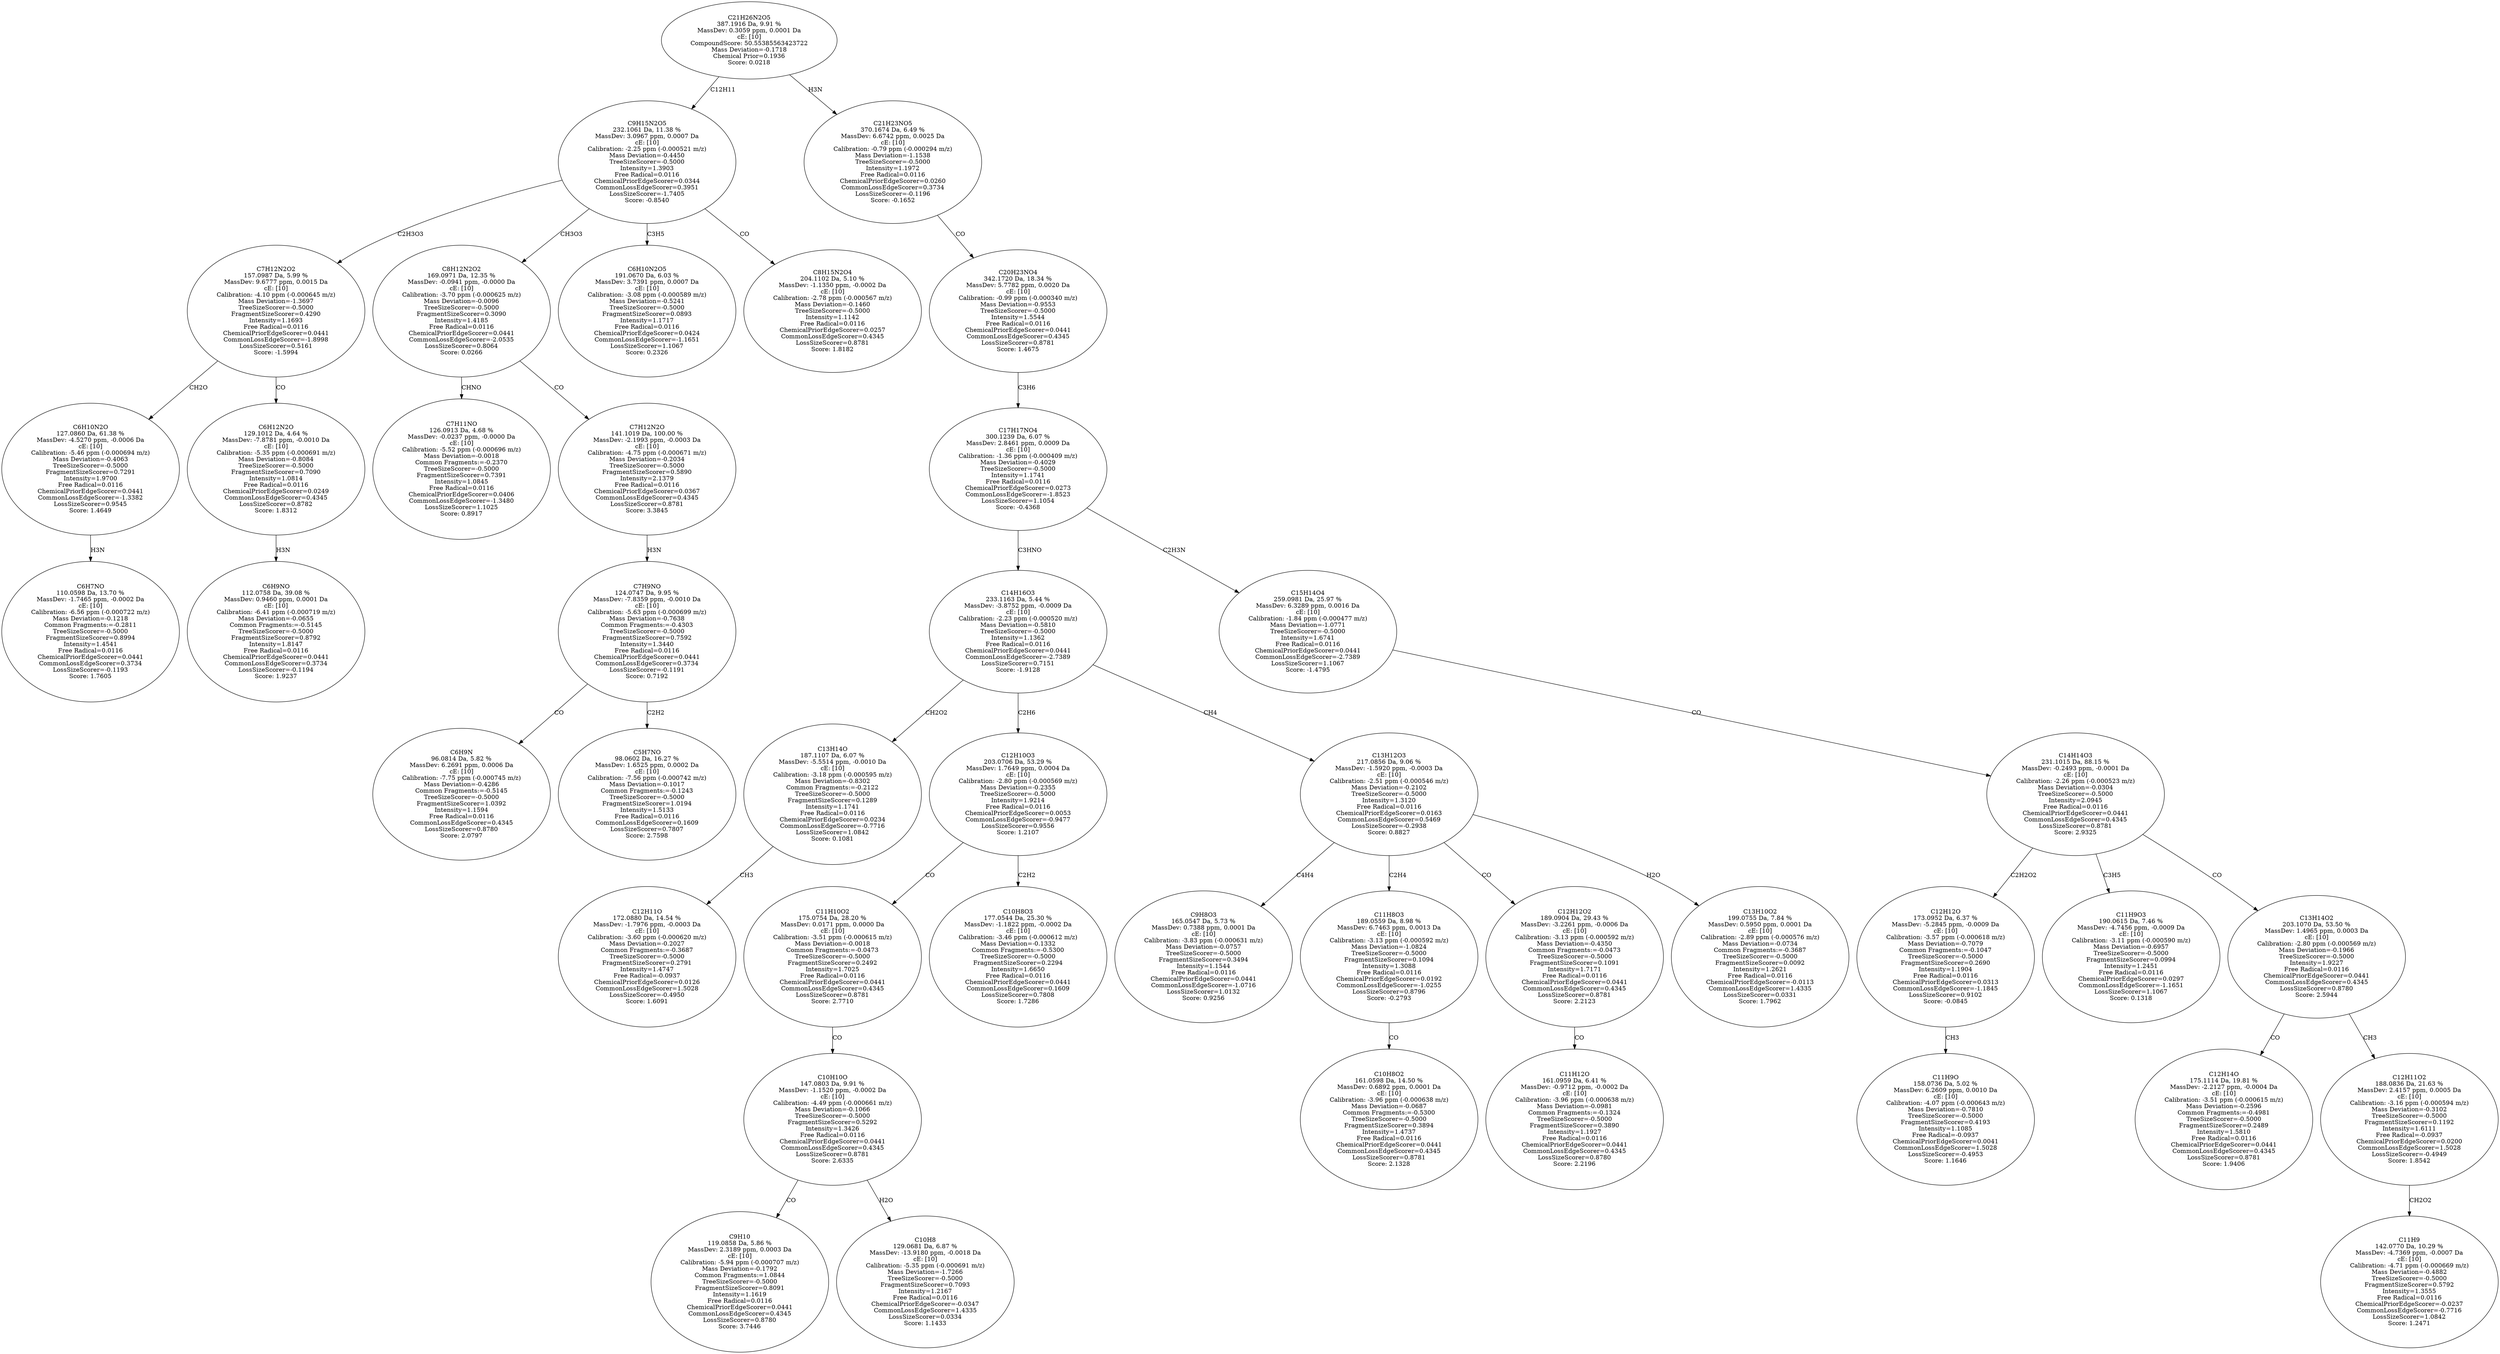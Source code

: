 strict digraph {
v1 [label="C6H7NO\n110.0598 Da, 13.70 %\nMassDev: -1.7465 ppm, -0.0002 Da\ncE: [10]\nCalibration: -6.56 ppm (-0.000722 m/z)\nMass Deviation=-0.1218\nCommon Fragments:=-0.2811\nTreeSizeScorer=-0.5000\nFragmentSizeScorer=0.8994\nIntensity=1.4541\nFree Radical=0.0116\nChemicalPriorEdgeScorer=0.0441\nCommonLossEdgeScorer=0.3734\nLossSizeScorer=-0.1193\nScore: 1.7605"];
v2 [label="C6H10N2O\n127.0860 Da, 61.38 %\nMassDev: -4.5270 ppm, -0.0006 Da\ncE: [10]\nCalibration: -5.46 ppm (-0.000694 m/z)\nMass Deviation=-0.4063\nTreeSizeScorer=-0.5000\nFragmentSizeScorer=0.7291\nIntensity=1.9700\nFree Radical=0.0116\nChemicalPriorEdgeScorer=0.0441\nCommonLossEdgeScorer=-1.3382\nLossSizeScorer=0.9545\nScore: 1.4649"];
v3 [label="C6H9NO\n112.0758 Da, 39.08 %\nMassDev: 0.9460 ppm, 0.0001 Da\ncE: [10]\nCalibration: -6.41 ppm (-0.000719 m/z)\nMass Deviation=-0.0655\nCommon Fragments:=-0.5145\nTreeSizeScorer=-0.5000\nFragmentSizeScorer=0.8792\nIntensity=1.8147\nFree Radical=0.0116\nChemicalPriorEdgeScorer=0.0441\nCommonLossEdgeScorer=0.3734\nLossSizeScorer=-0.1194\nScore: 1.9237"];
v4 [label="C6H12N2O\n129.1012 Da, 4.64 %\nMassDev: -7.8781 ppm, -0.0010 Da\ncE: [10]\nCalibration: -5.35 ppm (-0.000691 m/z)\nMass Deviation=-0.8084\nTreeSizeScorer=-0.5000\nFragmentSizeScorer=0.7090\nIntensity=1.0814\nFree Radical=0.0116\nChemicalPriorEdgeScorer=0.0249\nCommonLossEdgeScorer=0.4345\nLossSizeScorer=0.8782\nScore: 1.8312"];
v5 [label="C7H12N2O2\n157.0987 Da, 5.99 %\nMassDev: 9.6777 ppm, 0.0015 Da\ncE: [10]\nCalibration: -4.10 ppm (-0.000645 m/z)\nMass Deviation=-1.3697\nTreeSizeScorer=-0.5000\nFragmentSizeScorer=0.4290\nIntensity=1.1693\nFree Radical=0.0116\nChemicalPriorEdgeScorer=0.0441\nCommonLossEdgeScorer=-1.8998\nLossSizeScorer=0.5161\nScore: -1.5994"];
v6 [label="C7H11NO\n126.0913 Da, 4.68 %\nMassDev: -0.0237 ppm, -0.0000 Da\ncE: [10]\nCalibration: -5.52 ppm (-0.000696 m/z)\nMass Deviation=-0.0018\nCommon Fragments:=-0.2370\nTreeSizeScorer=-0.5000\nFragmentSizeScorer=0.7391\nIntensity=1.0845\nFree Radical=0.0116\nChemicalPriorEdgeScorer=0.0406\nCommonLossEdgeScorer=-1.3480\nLossSizeScorer=1.1025\nScore: 0.8917"];
v7 [label="C6H9N\n96.0814 Da, 5.82 %\nMassDev: 6.2691 ppm, 0.0006 Da\ncE: [10]\nCalibration: -7.75 ppm (-0.000745 m/z)\nMass Deviation=-0.4286\nCommon Fragments:=-0.5145\nTreeSizeScorer=-0.5000\nFragmentSizeScorer=1.0392\nIntensity=1.1594\nFree Radical=0.0116\nCommonLossEdgeScorer=0.4345\nLossSizeScorer=0.8780\nScore: 2.0797"];
v8 [label="C5H7NO\n98.0602 Da, 16.27 %\nMassDev: 1.6525 ppm, 0.0002 Da\ncE: [10]\nCalibration: -7.56 ppm (-0.000742 m/z)\nMass Deviation=-0.1017\nCommon Fragments:=-0.1243\nTreeSizeScorer=-0.5000\nFragmentSizeScorer=1.0194\nIntensity=1.5133\nFree Radical=0.0116\nCommonLossEdgeScorer=0.1609\nLossSizeScorer=0.7807\nScore: 2.7598"];
v9 [label="C7H9NO\n124.0747 Da, 9.95 %\nMassDev: -7.8359 ppm, -0.0010 Da\ncE: [10]\nCalibration: -5.63 ppm (-0.000699 m/z)\nMass Deviation=-0.7638\nCommon Fragments:=-0.4303\nTreeSizeScorer=-0.5000\nFragmentSizeScorer=0.7592\nIntensity=1.3440\nFree Radical=0.0116\nChemicalPriorEdgeScorer=0.0441\nCommonLossEdgeScorer=0.3734\nLossSizeScorer=-0.1191\nScore: 0.7192"];
v10 [label="C7H12N2O\n141.1019 Da, 100.00 %\nMassDev: -2.1993 ppm, -0.0003 Da\ncE: [10]\nCalibration: -4.75 ppm (-0.000671 m/z)\nMass Deviation=-0.2034\nTreeSizeScorer=-0.5000\nFragmentSizeScorer=0.5890\nIntensity=2.1379\nFree Radical=0.0116\nChemicalPriorEdgeScorer=0.0367\nCommonLossEdgeScorer=0.4345\nLossSizeScorer=0.8781\nScore: 3.3845"];
v11 [label="C8H12N2O2\n169.0971 Da, 12.35 %\nMassDev: -0.0941 ppm, -0.0000 Da\ncE: [10]\nCalibration: -3.70 ppm (-0.000625 m/z)\nMass Deviation=-0.0096\nTreeSizeScorer=-0.5000\nFragmentSizeScorer=0.3090\nIntensity=1.4185\nFree Radical=0.0116\nChemicalPriorEdgeScorer=0.0441\nCommonLossEdgeScorer=-2.0535\nLossSizeScorer=0.8064\nScore: 0.0266"];
v12 [label="C6H10N2O5\n191.0670 Da, 6.03 %\nMassDev: 3.7391 ppm, 0.0007 Da\ncE: [10]\nCalibration: -3.08 ppm (-0.000589 m/z)\nMass Deviation=-0.5241\nTreeSizeScorer=-0.5000\nFragmentSizeScorer=0.0893\nIntensity=1.1717\nFree Radical=0.0116\nChemicalPriorEdgeScorer=0.0424\nCommonLossEdgeScorer=-1.1651\nLossSizeScorer=1.1067\nScore: 0.2326"];
v13 [label="C8H15N2O4\n204.1102 Da, 5.10 %\nMassDev: -1.1350 ppm, -0.0002 Da\ncE: [10]\nCalibration: -2.78 ppm (-0.000567 m/z)\nMass Deviation=-0.1460\nTreeSizeScorer=-0.5000\nIntensity=1.1142\nFree Radical=0.0116\nChemicalPriorEdgeScorer=0.0257\nCommonLossEdgeScorer=0.4345\nLossSizeScorer=0.8781\nScore: 1.8182"];
v14 [label="C9H15N2O5\n232.1061 Da, 11.38 %\nMassDev: 3.0967 ppm, 0.0007 Da\ncE: [10]\nCalibration: -2.25 ppm (-0.000521 m/z)\nMass Deviation=-0.4450\nTreeSizeScorer=-0.5000\nIntensity=1.3903\nFree Radical=0.0116\nChemicalPriorEdgeScorer=0.0344\nCommonLossEdgeScorer=0.3951\nLossSizeScorer=-1.7405\nScore: -0.8540"];
v15 [label="C12H11O\n172.0880 Da, 14.54 %\nMassDev: -1.7976 ppm, -0.0003 Da\ncE: [10]\nCalibration: -3.60 ppm (-0.000620 m/z)\nMass Deviation=-0.2027\nCommon Fragments:=-0.3687\nTreeSizeScorer=-0.5000\nFragmentSizeScorer=0.2791\nIntensity=1.4747\nFree Radical=-0.0937\nChemicalPriorEdgeScorer=0.0126\nCommonLossEdgeScorer=1.5028\nLossSizeScorer=-0.4950\nScore: 1.6091"];
v16 [label="C13H14O\n187.1107 Da, 6.07 %\nMassDev: -5.5514 ppm, -0.0010 Da\ncE: [10]\nCalibration: -3.18 ppm (-0.000595 m/z)\nMass Deviation=-0.8302\nCommon Fragments:=-0.2122\nTreeSizeScorer=-0.5000\nFragmentSizeScorer=0.1289\nIntensity=1.1741\nFree Radical=0.0116\nChemicalPriorEdgeScorer=0.0234\nCommonLossEdgeScorer=-0.7716\nLossSizeScorer=1.0842\nScore: 0.1081"];
v17 [label="C9H10\n119.0858 Da, 5.86 %\nMassDev: 2.3189 ppm, 0.0003 Da\ncE: [10]\nCalibration: -5.94 ppm (-0.000707 m/z)\nMass Deviation=-0.1792\nCommon Fragments:=1.0844\nTreeSizeScorer=-0.5000\nFragmentSizeScorer=0.8091\nIntensity=1.1619\nFree Radical=0.0116\nChemicalPriorEdgeScorer=0.0441\nCommonLossEdgeScorer=0.4345\nLossSizeScorer=0.8780\nScore: 3.7446"];
v18 [label="C10H8\n129.0681 Da, 6.87 %\nMassDev: -13.9180 ppm, -0.0018 Da\ncE: [10]\nCalibration: -5.35 ppm (-0.000691 m/z)\nMass Deviation=-1.7266\nTreeSizeScorer=-0.5000\nFragmentSizeScorer=0.7093\nIntensity=1.2167\nFree Radical=0.0116\nChemicalPriorEdgeScorer=-0.0347\nCommonLossEdgeScorer=1.4335\nLossSizeScorer=0.0334\nScore: 1.1433"];
v19 [label="C10H10O\n147.0803 Da, 9.91 %\nMassDev: -1.1520 ppm, -0.0002 Da\ncE: [10]\nCalibration: -4.49 ppm (-0.000661 m/z)\nMass Deviation=-0.1066\nTreeSizeScorer=-0.5000\nFragmentSizeScorer=0.5292\nIntensity=1.3426\nFree Radical=0.0116\nChemicalPriorEdgeScorer=0.0441\nCommonLossEdgeScorer=0.4345\nLossSizeScorer=0.8781\nScore: 2.6335"];
v20 [label="C11H10O2\n175.0754 Da, 28.20 %\nMassDev: 0.0171 ppm, 0.0000 Da\ncE: [10]\nCalibration: -3.51 ppm (-0.000615 m/z)\nMass Deviation=-0.0018\nCommon Fragments:=-0.0473\nTreeSizeScorer=-0.5000\nFragmentSizeScorer=0.2492\nIntensity=1.7025\nFree Radical=0.0116\nChemicalPriorEdgeScorer=0.0441\nCommonLossEdgeScorer=0.4345\nLossSizeScorer=0.8781\nScore: 2.7710"];
v21 [label="C10H8O3\n177.0544 Da, 25.30 %\nMassDev: -1.1822 ppm, -0.0002 Da\ncE: [10]\nCalibration: -3.46 ppm (-0.000612 m/z)\nMass Deviation=-0.1332\nCommon Fragments:=-0.5300\nTreeSizeScorer=-0.5000\nFragmentSizeScorer=0.2294\nIntensity=1.6650\nFree Radical=0.0116\nChemicalPriorEdgeScorer=0.0441\nCommonLossEdgeScorer=0.1609\nLossSizeScorer=0.7808\nScore: 1.7286"];
v22 [label="C12H10O3\n203.0706 Da, 53.29 %\nMassDev: 1.7649 ppm, 0.0004 Da\ncE: [10]\nCalibration: -2.80 ppm (-0.000569 m/z)\nMass Deviation=-0.2355\nTreeSizeScorer=-0.5000\nIntensity=1.9214\nFree Radical=0.0116\nChemicalPriorEdgeScorer=0.0053\nCommonLossEdgeScorer=-0.9477\nLossSizeScorer=0.9556\nScore: 1.2107"];
v23 [label="C9H8O3\n165.0547 Da, 5.73 %\nMassDev: 0.7388 ppm, 0.0001 Da\ncE: [10]\nCalibration: -3.83 ppm (-0.000631 m/z)\nMass Deviation=-0.0757\nTreeSizeScorer=-0.5000\nFragmentSizeScorer=0.3494\nIntensity=1.1544\nFree Radical=0.0116\nChemicalPriorEdgeScorer=0.0441\nCommonLossEdgeScorer=-1.0716\nLossSizeScorer=1.0132\nScore: 0.9256"];
v24 [label="C10H8O2\n161.0598 Da, 14.50 %\nMassDev: 0.6892 ppm, 0.0001 Da\ncE: [10]\nCalibration: -3.96 ppm (-0.000638 m/z)\nMass Deviation=-0.0687\nCommon Fragments:=-0.5300\nTreeSizeScorer=-0.5000\nFragmentSizeScorer=0.3894\nIntensity=1.4737\nFree Radical=0.0116\nChemicalPriorEdgeScorer=0.0441\nCommonLossEdgeScorer=0.4345\nLossSizeScorer=0.8781\nScore: 2.1328"];
v25 [label="C11H8O3\n189.0559 Da, 8.98 %\nMassDev: 6.7463 ppm, 0.0013 Da\ncE: [10]\nCalibration: -3.13 ppm (-0.000592 m/z)\nMass Deviation=-1.0824\nTreeSizeScorer=-0.5000\nFragmentSizeScorer=0.1094\nIntensity=1.3088\nFree Radical=0.0116\nChemicalPriorEdgeScorer=0.0192\nCommonLossEdgeScorer=-1.0255\nLossSizeScorer=0.8796\nScore: -0.2793"];
v26 [label="C11H12O\n161.0959 Da, 6.41 %\nMassDev: -0.9712 ppm, -0.0002 Da\ncE: [10]\nCalibration: -3.96 ppm (-0.000638 m/z)\nMass Deviation=-0.0981\nCommon Fragments:=-0.1324\nTreeSizeScorer=-0.5000\nFragmentSizeScorer=0.3890\nIntensity=1.1927\nFree Radical=0.0116\nChemicalPriorEdgeScorer=0.0441\nCommonLossEdgeScorer=0.4345\nLossSizeScorer=0.8780\nScore: 2.2196"];
v27 [label="C12H12O2\n189.0904 Da, 29.43 %\nMassDev: -3.2261 ppm, -0.0006 Da\ncE: [10]\nCalibration: -3.13 ppm (-0.000592 m/z)\nMass Deviation=-0.4350\nCommon Fragments:=-0.0473\nTreeSizeScorer=-0.5000\nFragmentSizeScorer=0.1091\nIntensity=1.7171\nFree Radical=0.0116\nChemicalPriorEdgeScorer=0.0441\nCommonLossEdgeScorer=0.4345\nLossSizeScorer=0.8781\nScore: 2.2123"];
v28 [label="C13H10O2\n199.0755 Da, 7.84 %\nMassDev: 0.5950 ppm, 0.0001 Da\ncE: [10]\nCalibration: -2.89 ppm (-0.000576 m/z)\nMass Deviation=-0.0734\nCommon Fragments:=-0.3687\nTreeSizeScorer=-0.5000\nFragmentSizeScorer=0.0092\nIntensity=1.2621\nFree Radical=0.0116\nChemicalPriorEdgeScorer=-0.0113\nCommonLossEdgeScorer=1.4335\nLossSizeScorer=0.0331\nScore: 1.7962"];
v29 [label="C13H12O3\n217.0856 Da, 9.06 %\nMassDev: -1.5920 ppm, -0.0003 Da\ncE: [10]\nCalibration: -2.51 ppm (-0.000546 m/z)\nMass Deviation=-0.2102\nTreeSizeScorer=-0.5000\nIntensity=1.3120\nFree Radical=0.0116\nChemicalPriorEdgeScorer=0.0163\nCommonLossEdgeScorer=0.5469\nLossSizeScorer=-0.2938\nScore: 0.8827"];
v30 [label="C14H16O3\n233.1163 Da, 5.44 %\nMassDev: -3.8752 ppm, -0.0009 Da\ncE: [10]\nCalibration: -2.23 ppm (-0.000520 m/z)\nMass Deviation=-0.5810\nTreeSizeScorer=-0.5000\nIntensity=1.1362\nFree Radical=0.0116\nChemicalPriorEdgeScorer=0.0441\nCommonLossEdgeScorer=-2.7389\nLossSizeScorer=0.7151\nScore: -1.9128"];
v31 [label="C11H9O\n158.0736 Da, 5.02 %\nMassDev: 6.2609 ppm, 0.0010 Da\ncE: [10]\nCalibration: -4.07 ppm (-0.000643 m/z)\nMass Deviation=-0.7810\nTreeSizeScorer=-0.5000\nFragmentSizeScorer=0.4193\nIntensity=1.1085\nFree Radical=-0.0937\nChemicalPriorEdgeScorer=0.0041\nCommonLossEdgeScorer=1.5028\nLossSizeScorer=-0.4953\nScore: 1.1646"];
v32 [label="C12H12O\n173.0952 Da, 6.37 %\nMassDev: -5.2845 ppm, -0.0009 Da\ncE: [10]\nCalibration: -3.57 ppm (-0.000618 m/z)\nMass Deviation=-0.7079\nCommon Fragments:=-0.1047\nTreeSizeScorer=-0.5000\nFragmentSizeScorer=0.2690\nIntensity=1.1904\nFree Radical=0.0116\nChemicalPriorEdgeScorer=0.0313\nCommonLossEdgeScorer=-1.1845\nLossSizeScorer=0.9102\nScore: -0.0845"];
v33 [label="C11H9O3\n190.0615 Da, 7.46 %\nMassDev: -4.7456 ppm, -0.0009 Da\ncE: [10]\nCalibration: -3.11 ppm (-0.000590 m/z)\nMass Deviation=-0.6957\nTreeSizeScorer=-0.5000\nFragmentSizeScorer=0.0994\nIntensity=1.2451\nFree Radical=0.0116\nChemicalPriorEdgeScorer=0.0297\nCommonLossEdgeScorer=-1.1651\nLossSizeScorer=1.1067\nScore: 0.1318"];
v34 [label="C12H14O\n175.1114 Da, 19.81 %\nMassDev: -2.2127 ppm, -0.0004 Da\ncE: [10]\nCalibration: -3.51 ppm (-0.000615 m/z)\nMass Deviation=-0.2596\nCommon Fragments:=-0.4981\nTreeSizeScorer=-0.5000\nFragmentSizeScorer=0.2489\nIntensity=1.5810\nFree Radical=0.0116\nChemicalPriorEdgeScorer=0.0441\nCommonLossEdgeScorer=0.4345\nLossSizeScorer=0.8781\nScore: 1.9406"];
v35 [label="C11H9\n142.0770 Da, 10.29 %\nMassDev: -4.7369 ppm, -0.0007 Da\ncE: [10]\nCalibration: -4.71 ppm (-0.000669 m/z)\nMass Deviation=-0.4882\nTreeSizeScorer=-0.5000\nFragmentSizeScorer=0.5792\nIntensity=1.3555\nFree Radical=0.0116\nChemicalPriorEdgeScorer=-0.0237\nCommonLossEdgeScorer=-0.7716\nLossSizeScorer=1.0842\nScore: 1.2471"];
v36 [label="C12H11O2\n188.0836 Da, 21.63 %\nMassDev: 2.4157 ppm, 0.0005 Da\ncE: [10]\nCalibration: -3.16 ppm (-0.000594 m/z)\nMass Deviation=-0.3102\nTreeSizeScorer=-0.5000\nFragmentSizeScorer=0.1192\nIntensity=1.6111\nFree Radical=-0.0937\nChemicalPriorEdgeScorer=0.0200\nCommonLossEdgeScorer=1.5028\nLossSizeScorer=-0.4949\nScore: 1.8542"];
v37 [label="C13H14O2\n203.1070 Da, 53.50 %\nMassDev: 1.4965 ppm, 0.0003 Da\ncE: [10]\nCalibration: -2.80 ppm (-0.000569 m/z)\nMass Deviation=-0.1966\nTreeSizeScorer=-0.5000\nIntensity=1.9227\nFree Radical=0.0116\nChemicalPriorEdgeScorer=0.0441\nCommonLossEdgeScorer=0.4345\nLossSizeScorer=0.8780\nScore: 2.5944"];
v38 [label="C14H14O3\n231.1015 Da, 88.15 %\nMassDev: -0.2493 ppm, -0.0001 Da\ncE: [10]\nCalibration: -2.26 ppm (-0.000523 m/z)\nMass Deviation=-0.0304\nTreeSizeScorer=-0.5000\nIntensity=2.0945\nFree Radical=0.0116\nChemicalPriorEdgeScorer=0.0441\nCommonLossEdgeScorer=0.4345\nLossSizeScorer=0.8781\nScore: 2.9325"];
v39 [label="C15H14O4\n259.0981 Da, 25.97 %\nMassDev: 6.3289 ppm, 0.0016 Da\ncE: [10]\nCalibration: -1.84 ppm (-0.000477 m/z)\nMass Deviation=-1.0771\nTreeSizeScorer=-0.5000\nIntensity=1.6741\nFree Radical=0.0116\nChemicalPriorEdgeScorer=0.0441\nCommonLossEdgeScorer=-2.7389\nLossSizeScorer=1.1067\nScore: -1.4795"];
v40 [label="C17H17NO4\n300.1239 Da, 6.07 %\nMassDev: 2.8461 ppm, 0.0009 Da\ncE: [10]\nCalibration: -1.36 ppm (-0.000409 m/z)\nMass Deviation=-0.4029\nTreeSizeScorer=-0.5000\nIntensity=1.1741\nFree Radical=0.0116\nChemicalPriorEdgeScorer=0.0273\nCommonLossEdgeScorer=-1.8523\nLossSizeScorer=1.1054\nScore: -0.4368"];
v41 [label="C20H23NO4\n342.1720 Da, 18.34 %\nMassDev: 5.7782 ppm, 0.0020 Da\ncE: [10]\nCalibration: -0.99 ppm (-0.000340 m/z)\nMass Deviation=-0.9553\nTreeSizeScorer=-0.5000\nIntensity=1.5544\nFree Radical=0.0116\nChemicalPriorEdgeScorer=0.0441\nCommonLossEdgeScorer=0.4345\nLossSizeScorer=0.8781\nScore: 1.4675"];
v42 [label="C21H23NO5\n370.1674 Da, 6.49 %\nMassDev: 6.6742 ppm, 0.0025 Da\ncE: [10]\nCalibration: -0.79 ppm (-0.000294 m/z)\nMass Deviation=-1.1538\nTreeSizeScorer=-0.5000\nIntensity=1.1972\nFree Radical=0.0116\nChemicalPriorEdgeScorer=0.0260\nCommonLossEdgeScorer=0.3734\nLossSizeScorer=-0.1196\nScore: -0.1652"];
v43 [label="C21H26N2O5\n387.1916 Da, 9.91 %\nMassDev: 0.3059 ppm, 0.0001 Da\ncE: [10]\nCompoundScore: 50.55385563423722\nMass Deviation=-0.1718\nChemical Prior=0.1936\nScore: 0.0218"];
v2 -> v1 [label="H3N"];
v5 -> v2 [label="CH2O"];
v4 -> v3 [label="H3N"];
v5 -> v4 [label="CO"];
v14 -> v5 [label="C2H3O3"];
v11 -> v6 [label="CHNO"];
v9 -> v7 [label="CO"];
v9 -> v8 [label="C2H2"];
v10 -> v9 [label="H3N"];
v11 -> v10 [label="CO"];
v14 -> v11 [label="CH3O3"];
v14 -> v12 [label="C3H5"];
v14 -> v13 [label="CO"];
v43 -> v14 [label="C12H11"];
v16 -> v15 [label="CH3"];
v30 -> v16 [label="CH2O2"];
v19 -> v17 [label="CO"];
v19 -> v18 [label="H2O"];
v20 -> v19 [label="CO"];
v22 -> v20 [label="CO"];
v22 -> v21 [label="C2H2"];
v30 -> v22 [label="C2H6"];
v29 -> v23 [label="C4H4"];
v25 -> v24 [label="CO"];
v29 -> v25 [label="C2H4"];
v27 -> v26 [label="CO"];
v29 -> v27 [label="CO"];
v29 -> v28 [label="H2O"];
v30 -> v29 [label="CH4"];
v40 -> v30 [label="C3HNO"];
v32 -> v31 [label="CH3"];
v38 -> v32 [label="C2H2O2"];
v38 -> v33 [label="C3H5"];
v37 -> v34 [label="CO"];
v36 -> v35 [label="CH2O2"];
v37 -> v36 [label="CH3"];
v38 -> v37 [label="CO"];
v39 -> v38 [label="CO"];
v40 -> v39 [label="C2H3N"];
v41 -> v40 [label="C3H6"];
v42 -> v41 [label="CO"];
v43 -> v42 [label="H3N"];
}